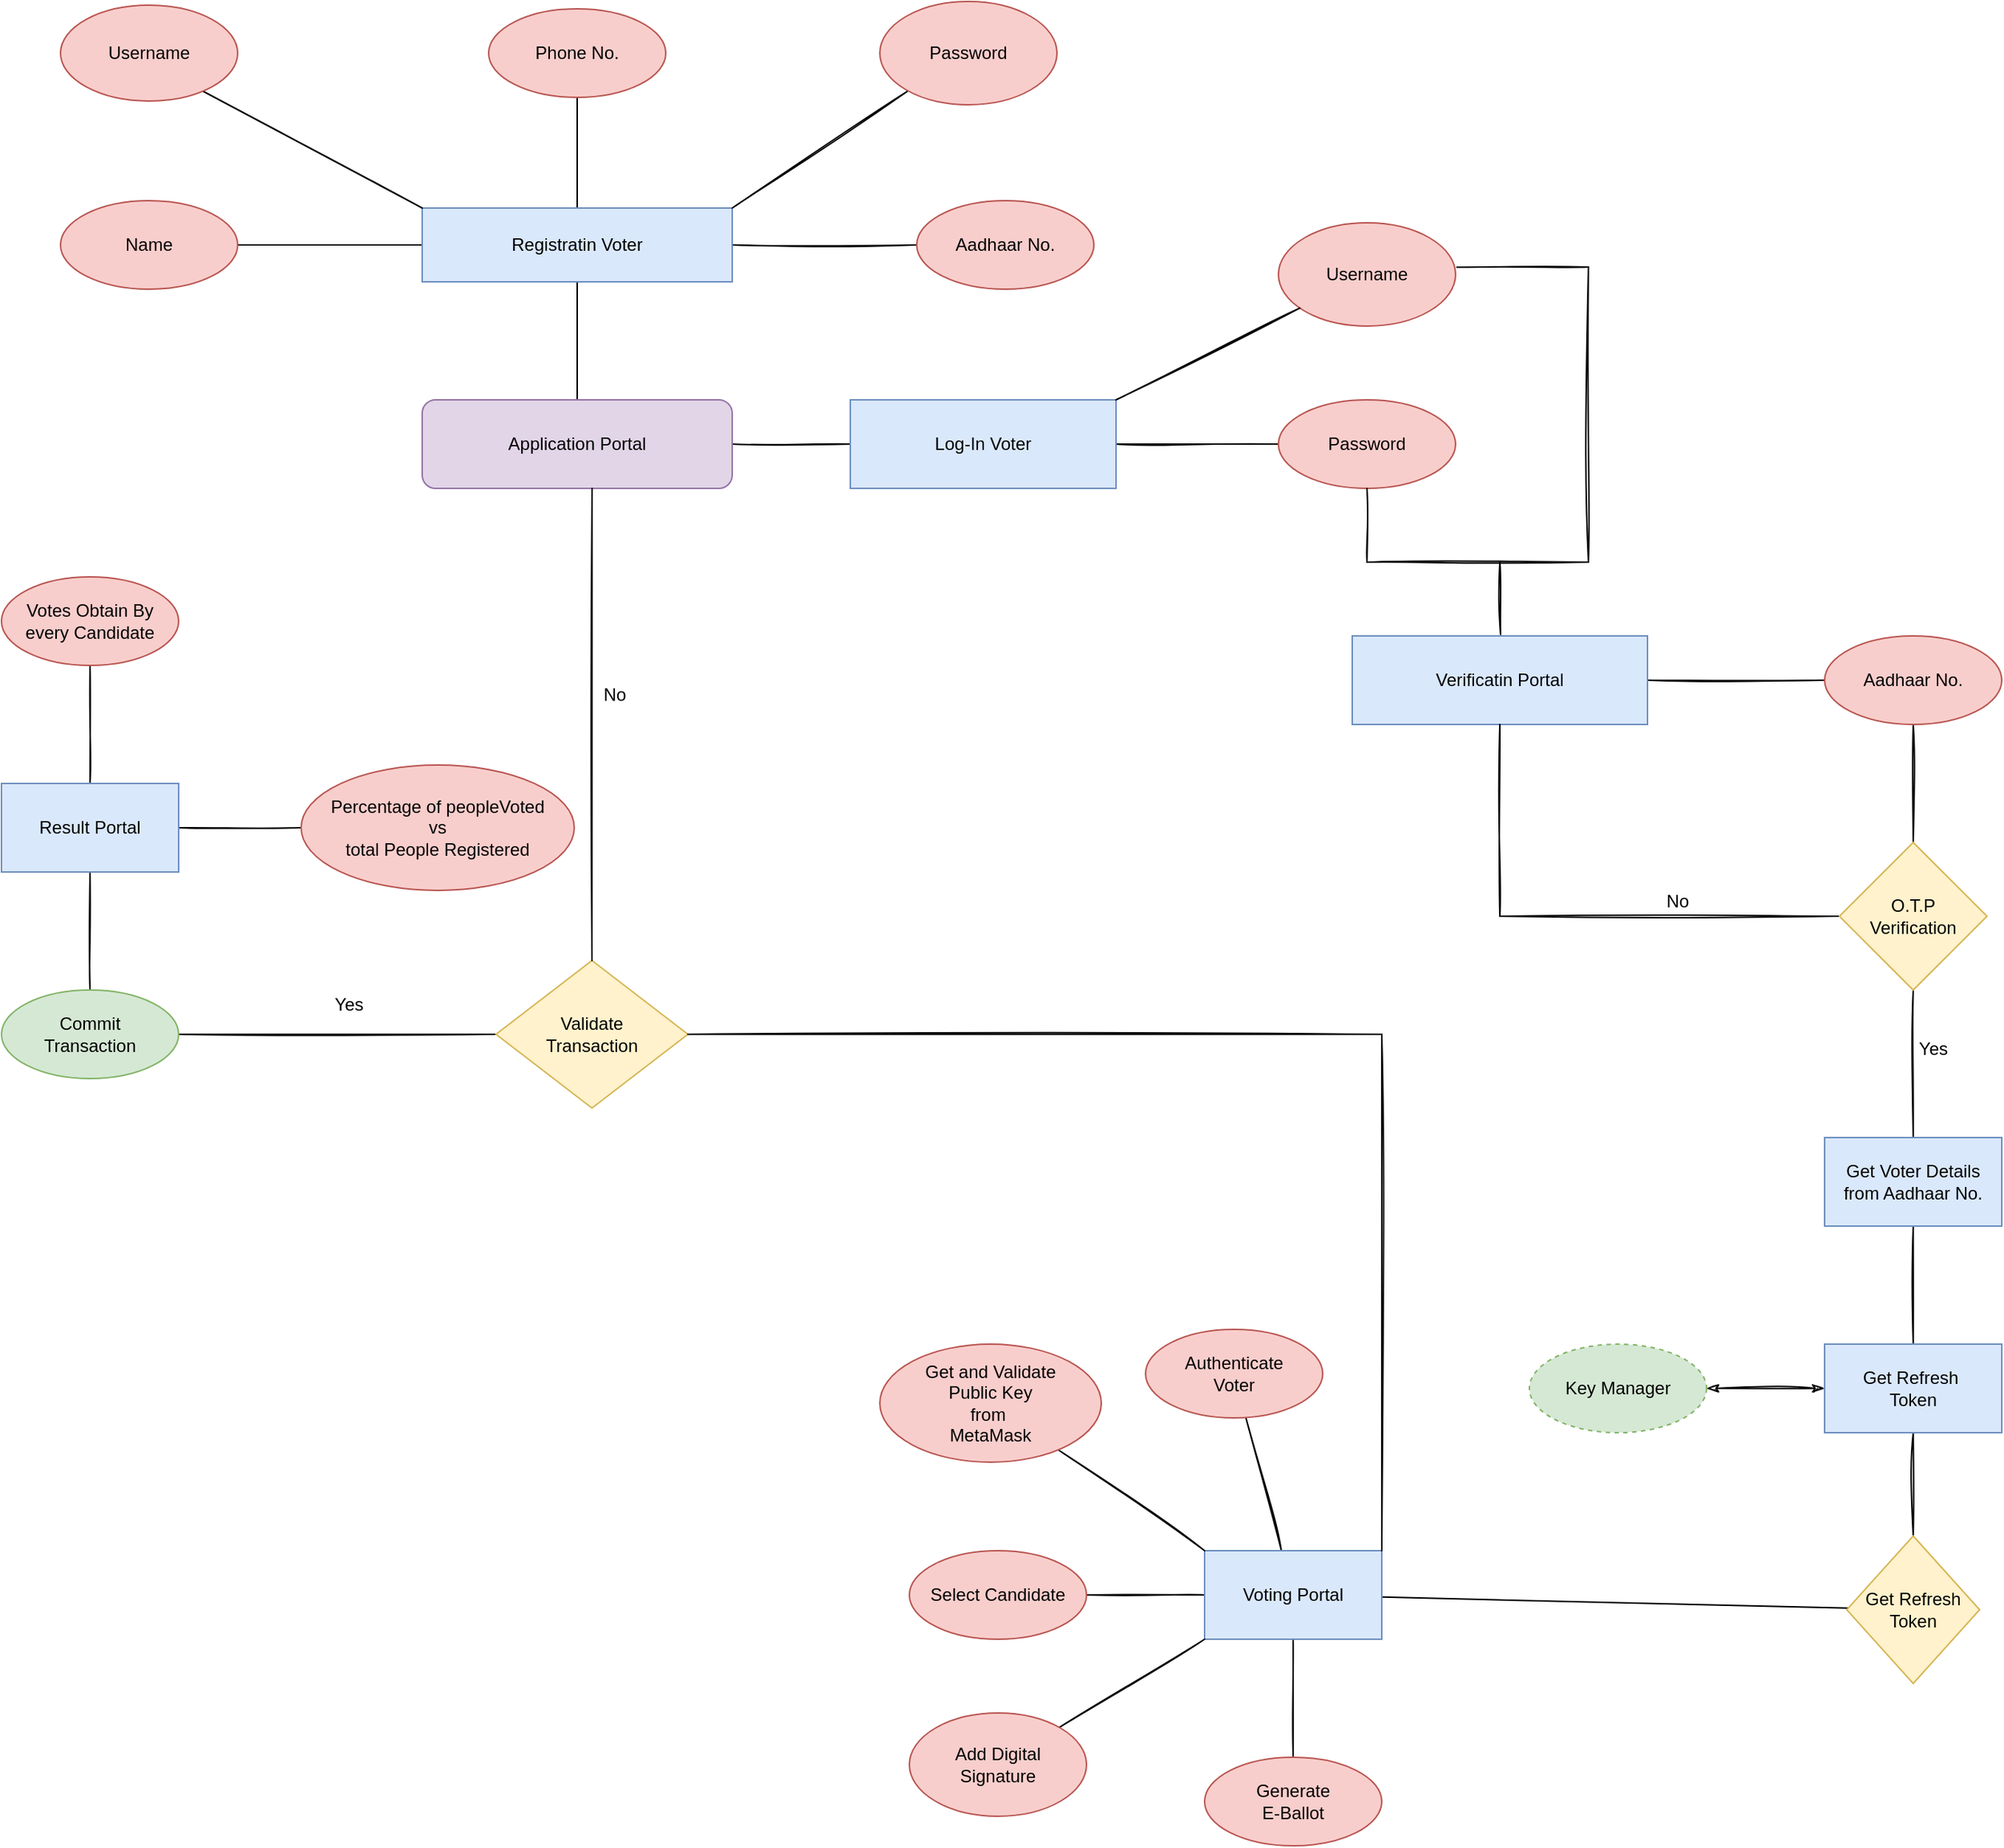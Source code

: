 <mxfile version="18.1.2" type="device"><diagram id="C5RBs43oDa-KdzZeNtuy" name="Page-1"><mxGraphModel dx="3460" dy="3006" grid="1" gridSize="10" guides="1" tooltips="1" connect="1" arrows="1" fold="1" page="1" pageScale="1" pageWidth="827" pageHeight="1169" math="0" shadow="0"><root><mxCell id="WIyWlLk6GJQsqaUBKTNV-0"/><mxCell id="WIyWlLk6GJQsqaUBKTNV-1" parent="WIyWlLk6GJQsqaUBKTNV-0"/><mxCell id="l2jasJ2usOMDpGVhR-kz-5" value="" style="edgeStyle=orthogonalEdgeStyle;rounded=0;orthogonalLoop=1;jettySize=auto;html=1;endArrow=none;endFill=0;" edge="1" parent="WIyWlLk6GJQsqaUBKTNV-1" source="l2jasJ2usOMDpGVhR-kz-0"><mxGeometry relative="1" as="geometry"><mxPoint x="415" y="50" as="targetPoint"/></mxGeometry></mxCell><mxCell id="l2jasJ2usOMDpGVhR-kz-21" value="" style="edgeStyle=none;rounded=0;sketch=1;orthogonalLoop=1;jettySize=auto;html=1;endArrow=none;endFill=0;" edge="1" parent="WIyWlLk6GJQsqaUBKTNV-1" source="l2jasJ2usOMDpGVhR-kz-0"><mxGeometry relative="1" as="geometry"><mxPoint x="600" y="160" as="targetPoint"/></mxGeometry></mxCell><mxCell id="l2jasJ2usOMDpGVhR-kz-0" value="Application Portal" style="rounded=1;whiteSpace=wrap;html=1;fillColor=#e1d5e7;strokeColor=#9673a6;" vertex="1" parent="WIyWlLk6GJQsqaUBKTNV-1"><mxGeometry x="310" y="130" width="210" height="60" as="geometry"/></mxCell><mxCell id="l2jasJ2usOMDpGVhR-kz-8" value="" style="edgeStyle=orthogonalEdgeStyle;rounded=0;orthogonalLoop=1;jettySize=auto;html=1;endArrow=none;endFill=0;" edge="1" parent="WIyWlLk6GJQsqaUBKTNV-1" source="l2jasJ2usOMDpGVhR-kz-6" target="l2jasJ2usOMDpGVhR-kz-7"><mxGeometry relative="1" as="geometry"/></mxCell><mxCell id="l2jasJ2usOMDpGVhR-kz-10" value="" style="edgeStyle=orthogonalEdgeStyle;rounded=0;orthogonalLoop=1;jettySize=auto;html=1;endArrow=none;endFill=0;" edge="1" parent="WIyWlLk6GJQsqaUBKTNV-1" source="l2jasJ2usOMDpGVhR-kz-6" target="l2jasJ2usOMDpGVhR-kz-9"><mxGeometry relative="1" as="geometry"/></mxCell><mxCell id="l2jasJ2usOMDpGVhR-kz-12" value="" style="edgeStyle=orthogonalEdgeStyle;rounded=0;orthogonalLoop=1;jettySize=auto;html=1;sketch=1;endArrow=none;endFill=0;" edge="1" parent="WIyWlLk6GJQsqaUBKTNV-1" source="l2jasJ2usOMDpGVhR-kz-6" target="l2jasJ2usOMDpGVhR-kz-11"><mxGeometry relative="1" as="geometry"/></mxCell><mxCell id="l2jasJ2usOMDpGVhR-kz-6" value="Registratin Voter" style="rounded=0;whiteSpace=wrap;html=1;fillColor=#dae8fc;strokeColor=#6c8ebf;" vertex="1" parent="WIyWlLk6GJQsqaUBKTNV-1"><mxGeometry x="310" width="210" height="50" as="geometry"/></mxCell><mxCell id="l2jasJ2usOMDpGVhR-kz-7" value="Phone No." style="ellipse;whiteSpace=wrap;html=1;rounded=0;fillColor=#f8cecc;strokeColor=#b85450;" vertex="1" parent="WIyWlLk6GJQsqaUBKTNV-1"><mxGeometry x="355" y="-135" width="120" height="60" as="geometry"/></mxCell><mxCell id="l2jasJ2usOMDpGVhR-kz-9" value="Name" style="ellipse;whiteSpace=wrap;html=1;rounded=0;fillColor=#f8cecc;strokeColor=#b85450;" vertex="1" parent="WIyWlLk6GJQsqaUBKTNV-1"><mxGeometry x="65" y="-5" width="120" height="60" as="geometry"/></mxCell><mxCell id="l2jasJ2usOMDpGVhR-kz-11" value="Aadhaar No." style="ellipse;whiteSpace=wrap;html=1;rounded=0;fillColor=#f8cecc;strokeColor=#b85450;" vertex="1" parent="WIyWlLk6GJQsqaUBKTNV-1"><mxGeometry x="645" y="-5" width="120" height="60" as="geometry"/></mxCell><mxCell id="l2jasJ2usOMDpGVhR-kz-16" value="" style="endArrow=none;html=1;rounded=0;sketch=1;exitX=0;exitY=0;exitDx=0;exitDy=0;" edge="1" parent="WIyWlLk6GJQsqaUBKTNV-1" source="l2jasJ2usOMDpGVhR-kz-6"><mxGeometry width="50" height="50" relative="1" as="geometry"><mxPoint x="390" y="100" as="sourcePoint"/><mxPoint x="160" y="-80" as="targetPoint"/></mxGeometry></mxCell><mxCell id="l2jasJ2usOMDpGVhR-kz-17" value="" style="endArrow=none;html=1;rounded=0;sketch=1;exitX=1;exitY=0;exitDx=0;exitDy=0;endFill=0;" edge="1" parent="WIyWlLk6GJQsqaUBKTNV-1" source="l2jasJ2usOMDpGVhR-kz-6"><mxGeometry width="50" height="50" relative="1" as="geometry"><mxPoint x="320.0" y="10" as="sourcePoint"/><mxPoint x="640" y="-80" as="targetPoint"/></mxGeometry></mxCell><mxCell id="l2jasJ2usOMDpGVhR-kz-18" value="Username" style="ellipse;whiteSpace=wrap;html=1;fillColor=#f8cecc;strokeColor=#b85450;" vertex="1" parent="WIyWlLk6GJQsqaUBKTNV-1"><mxGeometry x="65" y="-137.5" width="120" height="65" as="geometry"/></mxCell><mxCell id="l2jasJ2usOMDpGVhR-kz-19" value="Password" style="ellipse;whiteSpace=wrap;html=1;fillColor=#f8cecc;strokeColor=#b85450;" vertex="1" parent="WIyWlLk6GJQsqaUBKTNV-1"><mxGeometry x="620" y="-140" width="120" height="70" as="geometry"/></mxCell><mxCell id="l2jasJ2usOMDpGVhR-kz-24" value="" style="edgeStyle=none;rounded=0;sketch=1;orthogonalLoop=1;jettySize=auto;html=1;endArrow=none;endFill=0;" edge="1" parent="WIyWlLk6GJQsqaUBKTNV-1" source="l2jasJ2usOMDpGVhR-kz-22" target="l2jasJ2usOMDpGVhR-kz-23"><mxGeometry relative="1" as="geometry"/></mxCell><mxCell id="l2jasJ2usOMDpGVhR-kz-22" value="Log-In Voter" style="rounded=0;whiteSpace=wrap;html=1;fillColor=#dae8fc;strokeColor=#6c8ebf;" vertex="1" parent="WIyWlLk6GJQsqaUBKTNV-1"><mxGeometry x="600" y="130" width="180" height="60" as="geometry"/></mxCell><mxCell id="l2jasJ2usOMDpGVhR-kz-23" value="Password" style="ellipse;whiteSpace=wrap;html=1;rounded=0;fillColor=#f8cecc;strokeColor=#b85450;" vertex="1" parent="WIyWlLk6GJQsqaUBKTNV-1"><mxGeometry x="890" y="130" width="120" height="60" as="geometry"/></mxCell><mxCell id="l2jasJ2usOMDpGVhR-kz-28" value="Username" style="ellipse;whiteSpace=wrap;html=1;fillColor=#f8cecc;strokeColor=#b85450;" vertex="1" parent="WIyWlLk6GJQsqaUBKTNV-1"><mxGeometry x="890" y="10" width="120" height="70" as="geometry"/></mxCell><mxCell id="l2jasJ2usOMDpGVhR-kz-29" value="" style="endArrow=none;html=1;rounded=0;sketch=1;entryX=1;entryY=0;entryDx=0;entryDy=0;" edge="1" parent="WIyWlLk6GJQsqaUBKTNV-1" source="l2jasJ2usOMDpGVhR-kz-28" target="l2jasJ2usOMDpGVhR-kz-22"><mxGeometry width="50" height="50" relative="1" as="geometry"><mxPoint x="460" y="300" as="sourcePoint"/><mxPoint x="510" y="250" as="targetPoint"/></mxGeometry></mxCell><mxCell id="l2jasJ2usOMDpGVhR-kz-30" value="" style="endArrow=none;html=1;rounded=0;sketch=1;entryX=1.007;entryY=0.431;entryDx=0;entryDy=0;entryPerimeter=0;" edge="1" parent="WIyWlLk6GJQsqaUBKTNV-1" target="l2jasJ2usOMDpGVhR-kz-28"><mxGeometry width="50" height="50" relative="1" as="geometry"><mxPoint x="1100" y="40" as="sourcePoint"/><mxPoint x="1020" y="45" as="targetPoint"/></mxGeometry></mxCell><mxCell id="l2jasJ2usOMDpGVhR-kz-31" value="" style="endArrow=none;html=1;rounded=0;sketch=1;strokeWidth=1;endSize=6;startSize=6;jumpSize=6;" edge="1" parent="WIyWlLk6GJQsqaUBKTNV-1"><mxGeometry width="50" height="50" relative="1" as="geometry"><mxPoint x="1100" y="240" as="sourcePoint"/><mxPoint x="1100" y="40" as="targetPoint"/></mxGeometry></mxCell><mxCell id="l2jasJ2usOMDpGVhR-kz-32" value="" style="endArrow=none;html=1;rounded=0;sketch=1;" edge="1" parent="WIyWlLk6GJQsqaUBKTNV-1"><mxGeometry width="50" height="50" relative="1" as="geometry"><mxPoint x="950" y="240" as="sourcePoint"/><mxPoint x="1100" y="240" as="targetPoint"/></mxGeometry></mxCell><mxCell id="l2jasJ2usOMDpGVhR-kz-33" value="" style="endArrow=none;html=1;rounded=0;sketch=1;entryX=0.5;entryY=1;entryDx=0;entryDy=0;" edge="1" parent="WIyWlLk6GJQsqaUBKTNV-1" target="l2jasJ2usOMDpGVhR-kz-23"><mxGeometry width="50" height="50" relative="1" as="geometry"><mxPoint x="950" y="240" as="sourcePoint"/><mxPoint x="950" y="240" as="targetPoint"/></mxGeometry></mxCell><mxCell id="l2jasJ2usOMDpGVhR-kz-36" value="" style="edgeStyle=none;rounded=0;sketch=1;jumpSize=6;orthogonalLoop=1;jettySize=auto;html=1;endArrow=none;endFill=0;startSize=6;endSize=6;strokeWidth=1;exitX=0.542;exitY=-0.018;exitDx=0;exitDy=0;exitPerimeter=0;" edge="1" parent="WIyWlLk6GJQsqaUBKTNV-1"><mxGeometry relative="1" as="geometry"><mxPoint x="1040.46" y="288.92" as="sourcePoint"/><mxPoint x="1040" y="240" as="targetPoint"/></mxGeometry></mxCell><mxCell id="l2jasJ2usOMDpGVhR-kz-41" value="" style="edgeStyle=none;rounded=0;sketch=1;jumpSize=6;orthogonalLoop=1;jettySize=auto;html=1;endArrow=none;endFill=0;startSize=6;endSize=6;strokeWidth=1;" edge="1" parent="WIyWlLk6GJQsqaUBKTNV-1" source="l2jasJ2usOMDpGVhR-kz-37" target="l2jasJ2usOMDpGVhR-kz-40"><mxGeometry relative="1" as="geometry"/></mxCell><mxCell id="l2jasJ2usOMDpGVhR-kz-37" value="Verificatin Portal" style="rounded=0;whiteSpace=wrap;html=1;fillColor=#dae8fc;strokeColor=#6c8ebf;" vertex="1" parent="WIyWlLk6GJQsqaUBKTNV-1"><mxGeometry x="940" y="290" width="200" height="60" as="geometry"/></mxCell><mxCell id="l2jasJ2usOMDpGVhR-kz-45" value="" style="edgeStyle=none;rounded=0;sketch=1;jumpSize=6;orthogonalLoop=1;jettySize=auto;html=1;endArrow=none;endFill=0;startSize=6;endSize=6;strokeWidth=1;" edge="1" parent="WIyWlLk6GJQsqaUBKTNV-1" source="l2jasJ2usOMDpGVhR-kz-40" target="l2jasJ2usOMDpGVhR-kz-44"><mxGeometry relative="1" as="geometry"/></mxCell><mxCell id="l2jasJ2usOMDpGVhR-kz-40" value="Aadhaar No." style="ellipse;whiteSpace=wrap;html=1;rounded=0;fillColor=#f8cecc;strokeColor=#b85450;" vertex="1" parent="WIyWlLk6GJQsqaUBKTNV-1"><mxGeometry x="1260" y="290" width="120" height="60" as="geometry"/></mxCell><mxCell id="l2jasJ2usOMDpGVhR-kz-47" value="" style="edgeStyle=none;rounded=0;sketch=1;jumpSize=6;orthogonalLoop=1;jettySize=auto;html=1;endArrow=none;endFill=0;startSize=6;endSize=6;strokeWidth=1;" edge="1" parent="WIyWlLk6GJQsqaUBKTNV-1" source="l2jasJ2usOMDpGVhR-kz-44"><mxGeometry relative="1" as="geometry"><mxPoint x="1040" y="480" as="targetPoint"/></mxGeometry></mxCell><mxCell id="l2jasJ2usOMDpGVhR-kz-51" value="" style="edgeStyle=none;rounded=0;sketch=1;jumpSize=6;orthogonalLoop=1;jettySize=auto;html=1;endArrow=none;endFill=0;startSize=6;endSize=6;strokeWidth=1;" edge="1" parent="WIyWlLk6GJQsqaUBKTNV-1" source="l2jasJ2usOMDpGVhR-kz-44" target="l2jasJ2usOMDpGVhR-kz-50"><mxGeometry relative="1" as="geometry"/></mxCell><mxCell id="l2jasJ2usOMDpGVhR-kz-44" value="O.T.P&lt;br&gt;Verification" style="rhombus;whiteSpace=wrap;html=1;rounded=0;fillColor=#fff2cc;strokeColor=#d6b656;" vertex="1" parent="WIyWlLk6GJQsqaUBKTNV-1"><mxGeometry x="1270" y="430" width="100" height="100" as="geometry"/></mxCell><mxCell id="l2jasJ2usOMDpGVhR-kz-48" value="" style="edgeStyle=none;rounded=0;sketch=1;jumpSize=6;orthogonalLoop=1;jettySize=auto;html=1;endArrow=none;endFill=0;startSize=6;endSize=6;strokeWidth=1;" edge="1" parent="WIyWlLk6GJQsqaUBKTNV-1" target="l2jasJ2usOMDpGVhR-kz-37"><mxGeometry relative="1" as="geometry"><mxPoint x="1040" y="480" as="sourcePoint"/></mxGeometry></mxCell><mxCell id="l2jasJ2usOMDpGVhR-kz-49" value="No" style="text;html=1;align=center;verticalAlign=middle;resizable=0;points=[];autosize=1;strokeColor=none;fillColor=none;" vertex="1" parent="WIyWlLk6GJQsqaUBKTNV-1"><mxGeometry x="1145" y="460" width="30" height="20" as="geometry"/></mxCell><mxCell id="l2jasJ2usOMDpGVhR-kz-54" value="" style="edgeStyle=none;rounded=0;sketch=1;jumpSize=6;orthogonalLoop=1;jettySize=auto;html=1;endArrow=none;endFill=0;startSize=6;endSize=6;strokeWidth=1;" edge="1" parent="WIyWlLk6GJQsqaUBKTNV-1" source="l2jasJ2usOMDpGVhR-kz-50" target="l2jasJ2usOMDpGVhR-kz-53"><mxGeometry relative="1" as="geometry"/></mxCell><mxCell id="l2jasJ2usOMDpGVhR-kz-50" value="Get Voter Details&lt;br&gt;from Aadhaar No." style="whiteSpace=wrap;html=1;rounded=0;fillColor=#dae8fc;strokeColor=#6c8ebf;" vertex="1" parent="WIyWlLk6GJQsqaUBKTNV-1"><mxGeometry x="1260" y="630" width="120" height="60" as="geometry"/></mxCell><mxCell id="l2jasJ2usOMDpGVhR-kz-52" value="&amp;nbsp; Yes" style="text;html=1;align=center;verticalAlign=middle;resizable=0;points=[];autosize=1;strokeColor=none;fillColor=none;" vertex="1" parent="WIyWlLk6GJQsqaUBKTNV-1"><mxGeometry x="1310" y="560" width="40" height="20" as="geometry"/></mxCell><mxCell id="l2jasJ2usOMDpGVhR-kz-56" value="" style="edgeStyle=none;rounded=0;sketch=1;jumpSize=6;orthogonalLoop=1;jettySize=auto;html=1;endArrow=classicThin;endFill=1;startSize=6;endSize=6;strokeWidth=1;startArrow=classicThin;startFill=1;" edge="1" parent="WIyWlLk6GJQsqaUBKTNV-1" source="l2jasJ2usOMDpGVhR-kz-53" target="l2jasJ2usOMDpGVhR-kz-55"><mxGeometry relative="1" as="geometry"/></mxCell><mxCell id="l2jasJ2usOMDpGVhR-kz-58" value="" style="edgeStyle=none;rounded=0;sketch=1;jumpSize=6;orthogonalLoop=1;jettySize=auto;html=1;startArrow=none;startFill=0;endArrow=none;endFill=0;startSize=6;endSize=6;strokeWidth=1;" edge="1" parent="WIyWlLk6GJQsqaUBKTNV-1" source="l2jasJ2usOMDpGVhR-kz-53" target="l2jasJ2usOMDpGVhR-kz-57"><mxGeometry relative="1" as="geometry"/></mxCell><mxCell id="l2jasJ2usOMDpGVhR-kz-53" value="Get Refresh&amp;nbsp;&lt;br&gt;Token" style="whiteSpace=wrap;html=1;rounded=0;fillColor=#dae8fc;strokeColor=#6c8ebf;" vertex="1" parent="WIyWlLk6GJQsqaUBKTNV-1"><mxGeometry x="1260" y="770" width="120" height="60" as="geometry"/></mxCell><mxCell id="l2jasJ2usOMDpGVhR-kz-55" value="Key Manager" style="ellipse;whiteSpace=wrap;html=1;rounded=0;dashed=1;fillColor=#d5e8d4;strokeColor=#82b366;" vertex="1" parent="WIyWlLk6GJQsqaUBKTNV-1"><mxGeometry x="1060" y="770" width="120" height="60" as="geometry"/></mxCell><mxCell id="l2jasJ2usOMDpGVhR-kz-60" value="" style="edgeStyle=none;rounded=0;sketch=1;jumpSize=6;orthogonalLoop=1;jettySize=auto;html=1;startArrow=none;startFill=0;endArrow=none;endFill=0;startSize=6;endSize=6;strokeWidth=1;" edge="1" parent="WIyWlLk6GJQsqaUBKTNV-1" source="l2jasJ2usOMDpGVhR-kz-57" target="l2jasJ2usOMDpGVhR-kz-59"><mxGeometry relative="1" as="geometry"/></mxCell><mxCell id="l2jasJ2usOMDpGVhR-kz-57" value="Get Refresh&lt;br&gt;Token" style="rhombus;whiteSpace=wrap;html=1;rounded=0;fillColor=#fff2cc;strokeColor=#d6b656;" vertex="1" parent="WIyWlLk6GJQsqaUBKTNV-1"><mxGeometry x="1275" y="900" width="90" height="100" as="geometry"/></mxCell><mxCell id="l2jasJ2usOMDpGVhR-kz-62" value="" style="edgeStyle=none;rounded=0;sketch=1;jumpSize=6;orthogonalLoop=1;jettySize=auto;html=1;startArrow=none;startFill=0;endArrow=none;endFill=0;startSize=6;endSize=6;strokeWidth=1;" edge="1" parent="WIyWlLk6GJQsqaUBKTNV-1" source="l2jasJ2usOMDpGVhR-kz-59" target="l2jasJ2usOMDpGVhR-kz-61"><mxGeometry relative="1" as="geometry"/></mxCell><mxCell id="l2jasJ2usOMDpGVhR-kz-64" value="" style="edgeStyle=none;rounded=0;sketch=1;jumpSize=6;orthogonalLoop=1;jettySize=auto;html=1;startArrow=none;startFill=0;endArrow=none;endFill=0;startSize=6;endSize=6;strokeWidth=1;" edge="1" parent="WIyWlLk6GJQsqaUBKTNV-1" source="l2jasJ2usOMDpGVhR-kz-59" target="l2jasJ2usOMDpGVhR-kz-63"><mxGeometry relative="1" as="geometry"/></mxCell><mxCell id="l2jasJ2usOMDpGVhR-kz-66" value="" style="edgeStyle=none;rounded=0;sketch=1;jumpSize=6;orthogonalLoop=1;jettySize=auto;html=1;startArrow=none;startFill=0;endArrow=none;endFill=0;startSize=6;endSize=6;strokeWidth=1;" edge="1" parent="WIyWlLk6GJQsqaUBKTNV-1" source="l2jasJ2usOMDpGVhR-kz-59" target="l2jasJ2usOMDpGVhR-kz-65"><mxGeometry relative="1" as="geometry"/></mxCell><mxCell id="l2jasJ2usOMDpGVhR-kz-59" value="Voting Portal" style="rounded=0;whiteSpace=wrap;html=1;fillColor=#dae8fc;strokeColor=#6c8ebf;" vertex="1" parent="WIyWlLk6GJQsqaUBKTNV-1"><mxGeometry x="840" y="910" width="120" height="60" as="geometry"/></mxCell><mxCell id="l2jasJ2usOMDpGVhR-kz-61" value="Authenticate&lt;br&gt;Voter" style="ellipse;whiteSpace=wrap;html=1;rounded=0;fillColor=#f8cecc;strokeColor=#b85450;" vertex="1" parent="WIyWlLk6GJQsqaUBKTNV-1"><mxGeometry x="800" y="760" width="120" height="60" as="geometry"/></mxCell><mxCell id="l2jasJ2usOMDpGVhR-kz-63" value="Generate &lt;br&gt;E-Ballot" style="ellipse;whiteSpace=wrap;html=1;rounded=0;fillColor=#f8cecc;strokeColor=#b85450;" vertex="1" parent="WIyWlLk6GJQsqaUBKTNV-1"><mxGeometry x="840" y="1050" width="120" height="60" as="geometry"/></mxCell><mxCell id="l2jasJ2usOMDpGVhR-kz-65" value="Select Candidate" style="ellipse;whiteSpace=wrap;html=1;rounded=0;fillColor=#f8cecc;strokeColor=#b85450;" vertex="1" parent="WIyWlLk6GJQsqaUBKTNV-1"><mxGeometry x="640" y="910" width="120" height="60" as="geometry"/></mxCell><mxCell id="l2jasJ2usOMDpGVhR-kz-67" value="" style="endArrow=none;html=1;rounded=0;sketch=1;startSize=6;endSize=6;strokeWidth=1;jumpSize=6;exitX=0;exitY=1;exitDx=0;exitDy=0;" edge="1" parent="WIyWlLk6GJQsqaUBKTNV-1" source="l2jasJ2usOMDpGVhR-kz-59" target="l2jasJ2usOMDpGVhR-kz-68"><mxGeometry width="50" height="50" relative="1" as="geometry"><mxPoint x="780" y="940" as="sourcePoint"/><mxPoint x="760" y="1040" as="targetPoint"/></mxGeometry></mxCell><mxCell id="l2jasJ2usOMDpGVhR-kz-68" value="Add Digital &lt;br&gt;Signature" style="ellipse;whiteSpace=wrap;html=1;fillColor=#f8cecc;strokeColor=#b85450;" vertex="1" parent="WIyWlLk6GJQsqaUBKTNV-1"><mxGeometry x="640" y="1020" width="120" height="70" as="geometry"/></mxCell><mxCell id="l2jasJ2usOMDpGVhR-kz-69" value="" style="endArrow=none;html=1;rounded=0;sketch=1;startSize=6;endSize=6;strokeWidth=1;jumpSize=6;exitX=0;exitY=0;exitDx=0;exitDy=0;" edge="1" parent="WIyWlLk6GJQsqaUBKTNV-1" source="l2jasJ2usOMDpGVhR-kz-59" target="l2jasJ2usOMDpGVhR-kz-70"><mxGeometry width="50" height="50" relative="1" as="geometry"><mxPoint x="780" y="930" as="sourcePoint"/><mxPoint x="760" y="840" as="targetPoint"/></mxGeometry></mxCell><mxCell id="l2jasJ2usOMDpGVhR-kz-70" value="Get and Validate&lt;br&gt;Public Key&lt;br&gt;from&amp;nbsp;&lt;br&gt;MetaMask" style="ellipse;whiteSpace=wrap;html=1;fillColor=#f8cecc;strokeColor=#b85450;" vertex="1" parent="WIyWlLk6GJQsqaUBKTNV-1"><mxGeometry x="620" y="770" width="150" height="80" as="geometry"/></mxCell><mxCell id="l2jasJ2usOMDpGVhR-kz-71" value="" style="endArrow=none;html=1;rounded=0;sketch=1;startSize=6;endSize=6;strokeWidth=1;jumpSize=6;entryX=1;entryY=0;entryDx=0;entryDy=0;" edge="1" parent="WIyWlLk6GJQsqaUBKTNV-1" target="l2jasJ2usOMDpGVhR-kz-59"><mxGeometry width="50" height="50" relative="1" as="geometry"><mxPoint x="960" y="560" as="sourcePoint"/><mxPoint x="740" y="860" as="targetPoint"/></mxGeometry></mxCell><mxCell id="l2jasJ2usOMDpGVhR-kz-74" value="" style="edgeStyle=none;rounded=0;sketch=1;jumpSize=6;orthogonalLoop=1;jettySize=auto;html=1;startArrow=none;startFill=0;endArrow=none;endFill=0;startSize=6;endSize=6;strokeWidth=1;" edge="1" parent="WIyWlLk6GJQsqaUBKTNV-1" source="l2jasJ2usOMDpGVhR-kz-75"><mxGeometry relative="1" as="geometry"><mxPoint x="960" y="560" as="sourcePoint"/><mxPoint x="360" y="560" as="targetPoint"/></mxGeometry></mxCell><mxCell id="l2jasJ2usOMDpGVhR-kz-77" value="" style="edgeStyle=none;rounded=0;sketch=1;jumpSize=6;orthogonalLoop=1;jettySize=auto;html=1;startArrow=none;startFill=0;endArrow=none;endFill=0;startSize=6;endSize=6;strokeWidth=1;" edge="1" parent="WIyWlLk6GJQsqaUBKTNV-1" source="l2jasJ2usOMDpGVhR-kz-75" target="l2jasJ2usOMDpGVhR-kz-76"><mxGeometry relative="1" as="geometry"/></mxCell><mxCell id="l2jasJ2usOMDpGVhR-kz-85" value="" style="edgeStyle=none;rounded=0;sketch=1;jumpSize=6;orthogonalLoop=1;jettySize=auto;html=1;startArrow=none;startFill=0;endArrow=none;endFill=0;startSize=6;endSize=6;strokeWidth=1;" edge="1" parent="WIyWlLk6GJQsqaUBKTNV-1" source="l2jasJ2usOMDpGVhR-kz-76" target="l2jasJ2usOMDpGVhR-kz-84"><mxGeometry relative="1" as="geometry"/></mxCell><mxCell id="l2jasJ2usOMDpGVhR-kz-76" value="Commit&lt;br&gt;Transaction" style="ellipse;whiteSpace=wrap;html=1;fillColor=#d5e8d4;strokeColor=#82b366;" vertex="1" parent="WIyWlLk6GJQsqaUBKTNV-1"><mxGeometry x="25" y="530" width="120" height="60" as="geometry"/></mxCell><mxCell id="l2jasJ2usOMDpGVhR-kz-75" value="Validate&lt;br&gt;Transaction" style="rhombus;whiteSpace=wrap;html=1;fillColor=#fff2cc;strokeColor=#d6b656;" vertex="1" parent="WIyWlLk6GJQsqaUBKTNV-1"><mxGeometry x="360" y="510" width="130" height="100" as="geometry"/></mxCell><mxCell id="l2jasJ2usOMDpGVhR-kz-80" value="" style="edgeStyle=none;rounded=0;sketch=1;jumpSize=6;orthogonalLoop=1;jettySize=auto;html=1;startArrow=none;startFill=0;endArrow=none;endFill=0;startSize=6;endSize=6;strokeWidth=1;" edge="1" parent="WIyWlLk6GJQsqaUBKTNV-1" target="l2jasJ2usOMDpGVhR-kz-75"><mxGeometry relative="1" as="geometry"><mxPoint x="960" y="560" as="sourcePoint"/><mxPoint x="360" y="560" as="targetPoint"/></mxGeometry></mxCell><mxCell id="l2jasJ2usOMDpGVhR-kz-81" value="" style="endArrow=none;html=1;rounded=0;sketch=1;startSize=6;endSize=6;strokeWidth=1;jumpSize=6;exitX=0.5;exitY=0;exitDx=0;exitDy=0;entryX=0.548;entryY=1;entryDx=0;entryDy=0;entryPerimeter=0;" edge="1" parent="WIyWlLk6GJQsqaUBKTNV-1" source="l2jasJ2usOMDpGVhR-kz-75" target="l2jasJ2usOMDpGVhR-kz-0"><mxGeometry width="50" height="50" relative="1" as="geometry"><mxPoint x="400" y="440" as="sourcePoint"/><mxPoint x="420" y="190" as="targetPoint"/></mxGeometry></mxCell><mxCell id="l2jasJ2usOMDpGVhR-kz-82" value="No" style="text;html=1;align=center;verticalAlign=middle;resizable=0;points=[];autosize=1;strokeColor=none;fillColor=none;" vertex="1" parent="WIyWlLk6GJQsqaUBKTNV-1"><mxGeometry x="425" y="320" width="30" height="20" as="geometry"/></mxCell><mxCell id="l2jasJ2usOMDpGVhR-kz-83" value="Yes" style="text;html=1;align=center;verticalAlign=middle;resizable=0;points=[];autosize=1;strokeColor=none;fillColor=none;" vertex="1" parent="WIyWlLk6GJQsqaUBKTNV-1"><mxGeometry x="240" y="530" width="40" height="20" as="geometry"/></mxCell><mxCell id="l2jasJ2usOMDpGVhR-kz-91" value="" style="edgeStyle=none;rounded=0;sketch=1;jumpSize=6;orthogonalLoop=1;jettySize=auto;html=1;startArrow=none;startFill=0;endArrow=none;endFill=0;startSize=6;endSize=6;strokeWidth=1;" edge="1" parent="WIyWlLk6GJQsqaUBKTNV-1" source="l2jasJ2usOMDpGVhR-kz-84" target="l2jasJ2usOMDpGVhR-kz-90"><mxGeometry relative="1" as="geometry"/></mxCell><mxCell id="l2jasJ2usOMDpGVhR-kz-93" value="" style="edgeStyle=none;rounded=0;sketch=1;jumpSize=6;orthogonalLoop=1;jettySize=auto;html=1;startArrow=none;startFill=0;endArrow=none;endFill=0;startSize=6;endSize=6;strokeWidth=1;" edge="1" parent="WIyWlLk6GJQsqaUBKTNV-1" source="l2jasJ2usOMDpGVhR-kz-84" target="l2jasJ2usOMDpGVhR-kz-92"><mxGeometry relative="1" as="geometry"/></mxCell><mxCell id="l2jasJ2usOMDpGVhR-kz-84" value="Result Portal" style="whiteSpace=wrap;html=1;fillColor=#dae8fc;strokeColor=#6c8ebf;" vertex="1" parent="WIyWlLk6GJQsqaUBKTNV-1"><mxGeometry x="25" y="390" width="120" height="60" as="geometry"/></mxCell><mxCell id="l2jasJ2usOMDpGVhR-kz-90" value="Votes Obtain By every Candidate" style="ellipse;whiteSpace=wrap;html=1;fillColor=#f8cecc;strokeColor=#b85450;" vertex="1" parent="WIyWlLk6GJQsqaUBKTNV-1"><mxGeometry x="25" y="250" width="120" height="60" as="geometry"/></mxCell><mxCell id="l2jasJ2usOMDpGVhR-kz-92" value="Percentage of peopleVoted &lt;br&gt;vs&lt;br&gt;total People Registered" style="ellipse;whiteSpace=wrap;html=1;fillColor=#f8cecc;strokeColor=#b85450;" vertex="1" parent="WIyWlLk6GJQsqaUBKTNV-1"><mxGeometry x="228" y="377.5" width="185" height="85" as="geometry"/></mxCell></root></mxGraphModel></diagram></mxfile>